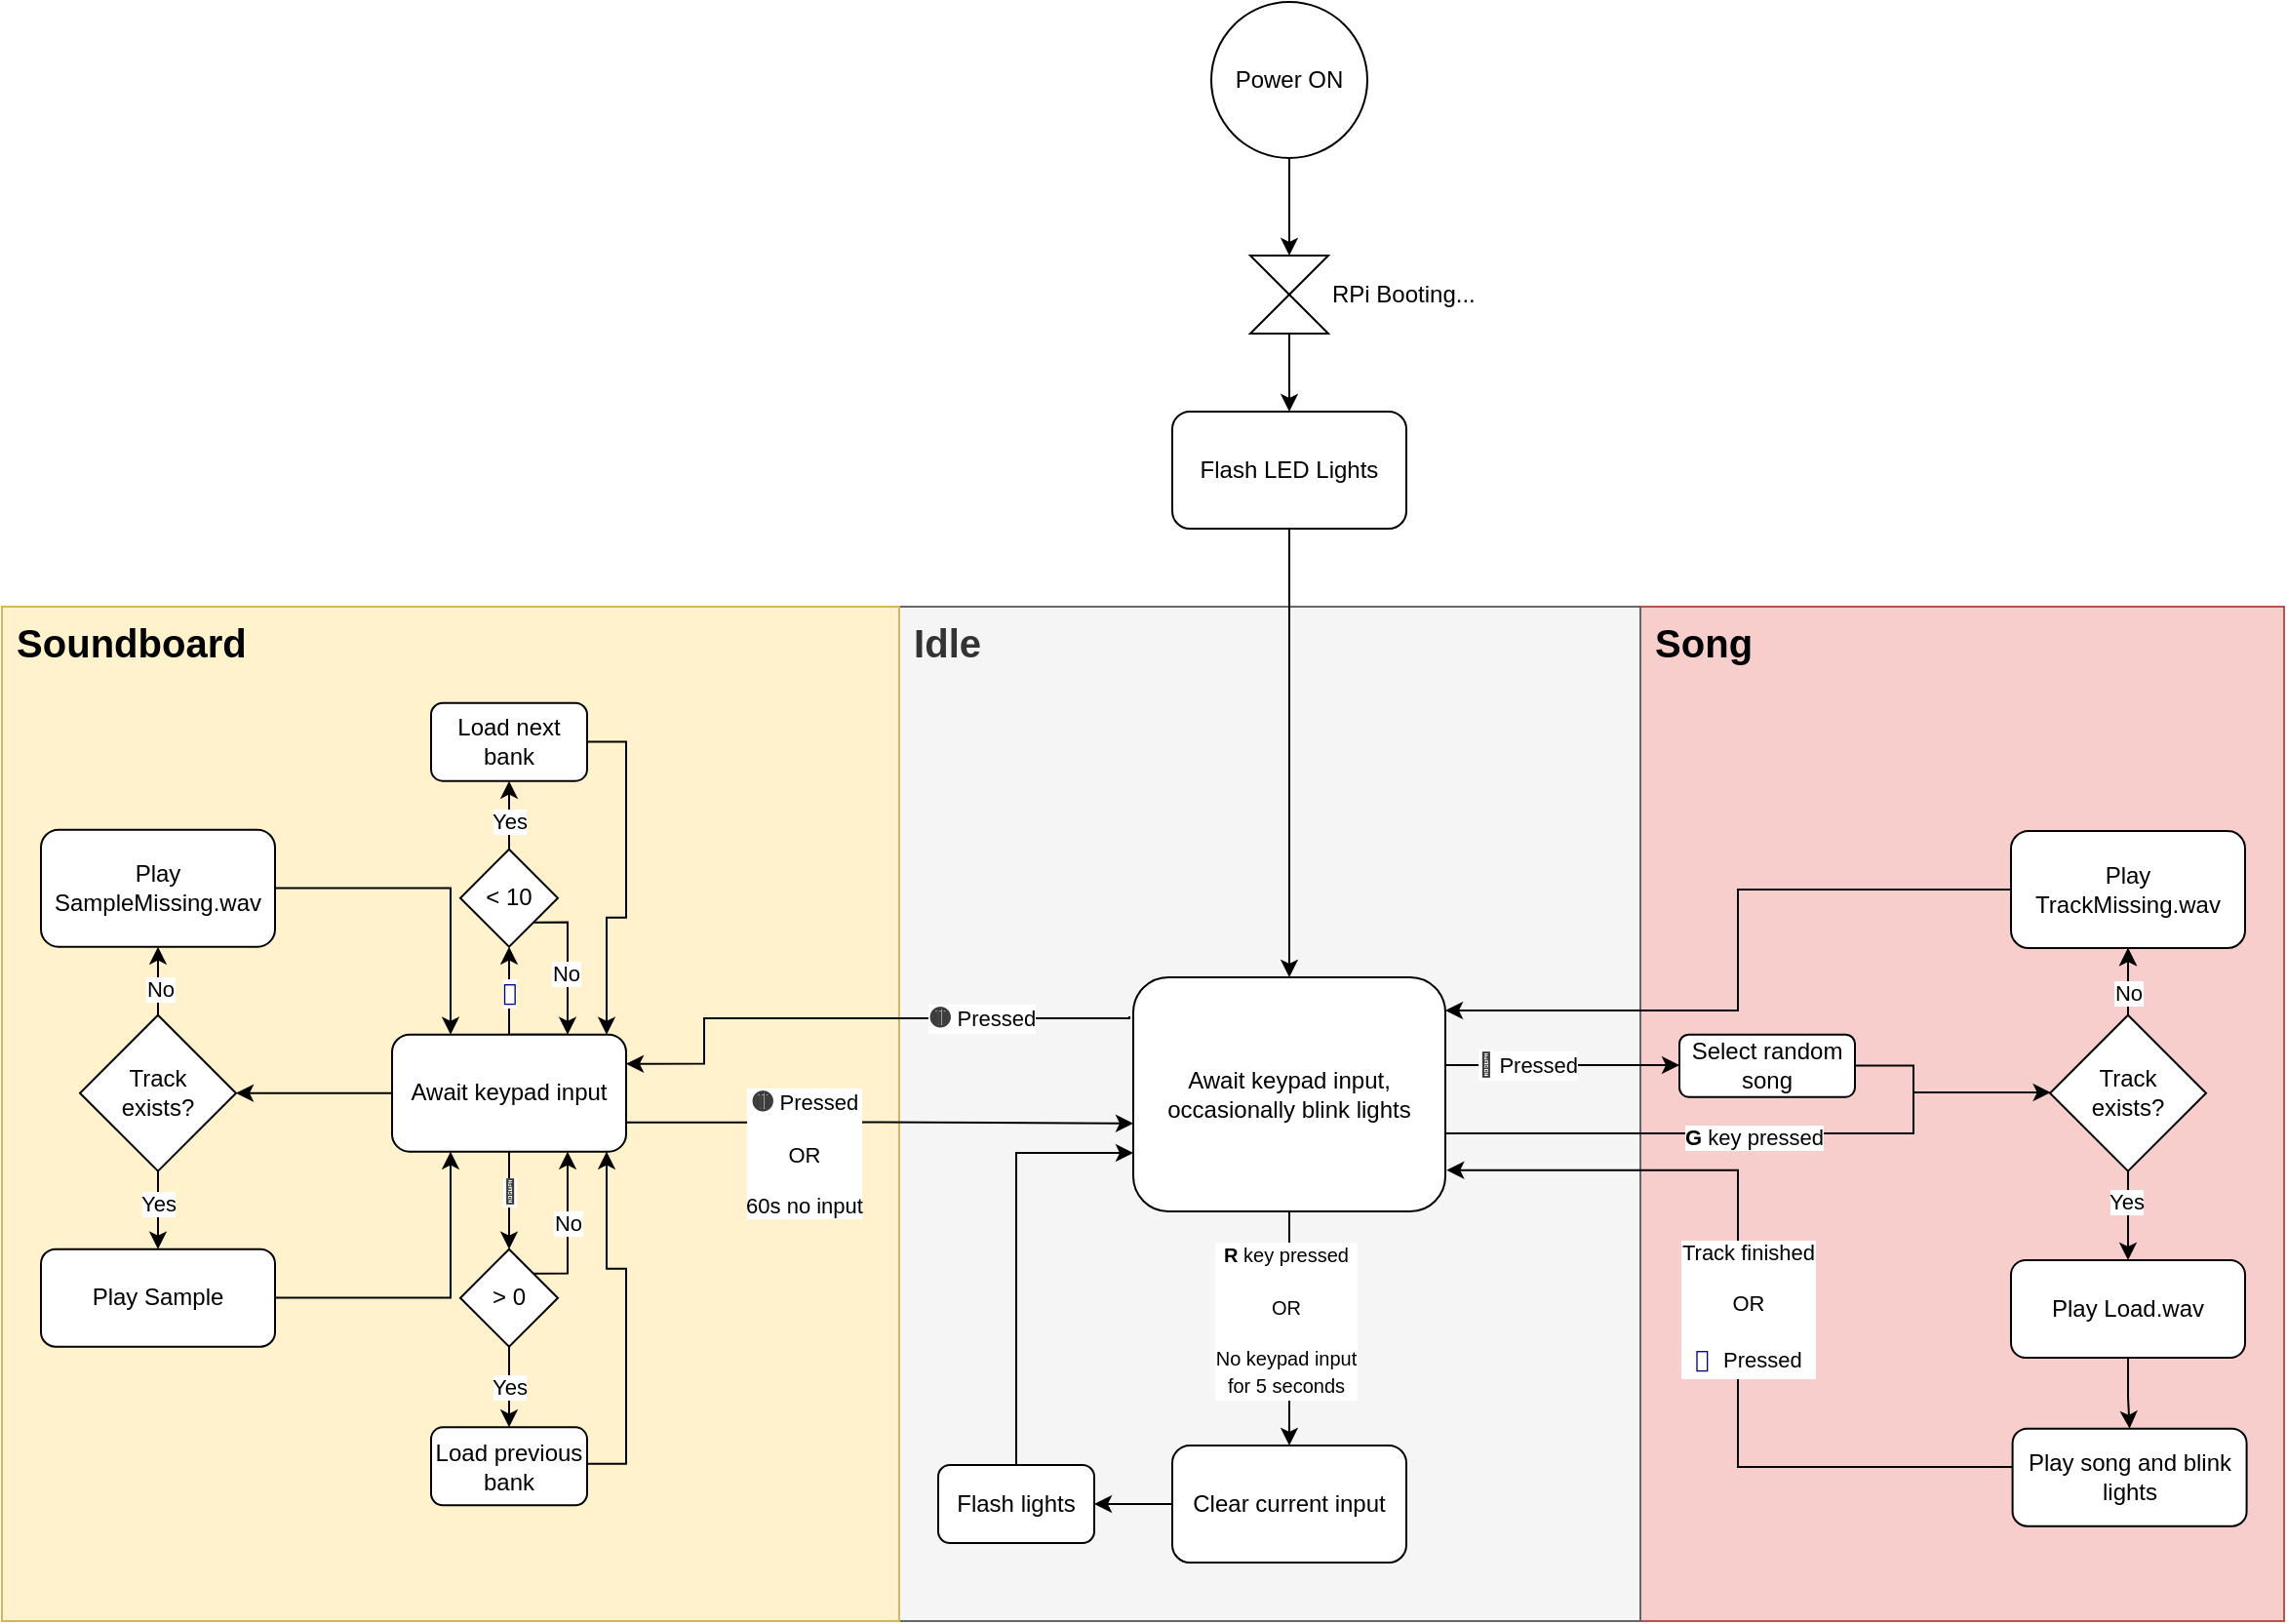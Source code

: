 <mxfile version="26.2.2">
  <diagram name="Page-1" id="W8MKzIHO_7QyPUXCPeFz">
    <mxGraphModel dx="2890" dy="2304" grid="1" gridSize="10" guides="1" tooltips="1" connect="1" arrows="1" fold="1" page="1" pageScale="1" pageWidth="850" pageHeight="1100" math="0" shadow="0">
      <root>
        <mxCell id="0" />
        <mxCell id="1" parent="0" />
        <mxCell id="YZWkK0QSVy-SKpIgM2Q_-93" value="&lt;b style=&quot;font-size: 20px;&quot;&gt;&amp;nbsp;Song&lt;/b&gt;" style="rounded=0;whiteSpace=wrap;html=1;align=left;verticalAlign=top;fillColor=#f8cecc;strokeColor=#b85450;movable=0;resizable=0;rotatable=0;deletable=0;editable=0;locked=1;connectable=0;" vertex="1" parent="1">
          <mxGeometry x="570" y="280" width="330" height="520" as="geometry" />
        </mxCell>
        <mxCell id="YZWkK0QSVy-SKpIgM2Q_-92" value="&lt;b style=&quot;font-size: 20px;&quot;&gt;&amp;nbsp;Idle&lt;/b&gt;" style="rounded=0;whiteSpace=wrap;html=1;align=left;verticalAlign=top;fillColor=#f5f5f5;fontColor=#333333;strokeColor=#666666;movable=0;resizable=0;rotatable=0;deletable=0;editable=0;locked=1;connectable=0;" vertex="1" parent="1">
          <mxGeometry x="190" y="280" width="380" height="520" as="geometry" />
        </mxCell>
        <mxCell id="YZWkK0QSVy-SKpIgM2Q_-91" value="&lt;font style=&quot;font-size: 20px;&quot;&gt;&lt;b style=&quot;&quot;&gt;&amp;nbsp;Soundboard&lt;/b&gt;&lt;/font&gt;" style="rounded=0;whiteSpace=wrap;html=1;align=left;verticalAlign=top;fillColor=#fff2cc;strokeColor=#d6b656;movable=0;resizable=0;rotatable=0;deletable=0;editable=0;locked=1;connectable=0;" vertex="1" parent="1">
          <mxGeometry x="-270" y="280" width="460" height="520" as="geometry" />
        </mxCell>
        <mxCell id="YZWkK0QSVy-SKpIgM2Q_-5" style="edgeStyle=orthogonalEdgeStyle;rounded=0;orthogonalLoop=1;jettySize=auto;html=1;exitX=0.5;exitY=1;exitDx=0;exitDy=0;movable=1;resizable=1;rotatable=1;deletable=1;editable=1;locked=0;connectable=1;" edge="1" parent="1" source="YZWkK0QSVy-SKpIgM2Q_-1" target="YZWkK0QSVy-SKpIgM2Q_-4">
          <mxGeometry relative="1" as="geometry" />
        </mxCell>
        <mxCell id="YZWkK0QSVy-SKpIgM2Q_-1" value="Power ON" style="ellipse;whiteSpace=wrap;html=1;aspect=fixed;movable=1;resizable=1;rotatable=1;deletable=1;editable=1;locked=0;connectable=1;" vertex="1" parent="1">
          <mxGeometry x="350" y="-30" width="80" height="80" as="geometry" />
        </mxCell>
        <mxCell id="YZWkK0QSVy-SKpIgM2Q_-14" style="edgeStyle=orthogonalEdgeStyle;rounded=0;orthogonalLoop=1;jettySize=auto;html=1;exitX=0.5;exitY=1;exitDx=0;exitDy=0;entryX=0.5;entryY=0;entryDx=0;entryDy=0;movable=1;resizable=1;rotatable=1;deletable=1;editable=1;locked=0;connectable=1;" edge="1" parent="1" source="YZWkK0QSVy-SKpIgM2Q_-2" target="YZWkK0QSVy-SKpIgM2Q_-9">
          <mxGeometry relative="1" as="geometry" />
        </mxCell>
        <mxCell id="YZWkK0QSVy-SKpIgM2Q_-20" value="&lt;font style=&quot;font-size: 10px;&quot;&gt;&lt;b&gt;R&lt;/b&gt;&amp;nbsp;key pressed&lt;br&gt;&lt;br&gt;OR&lt;br&gt;&lt;br&gt;No keypad input&lt;/font&gt;&lt;div style=&quot;font-size: 12px;&quot;&gt;&lt;font style=&quot;font-size: 10px;&quot;&gt;for 5 seconds&lt;/font&gt;&lt;/div&gt;" style="edgeLabel;html=1;align=center;verticalAlign=middle;resizable=1;points=[];movable=1;rotatable=1;deletable=1;editable=1;locked=0;connectable=1;" vertex="1" connectable="0" parent="YZWkK0QSVy-SKpIgM2Q_-14">
          <mxGeometry x="-0.066" y="-2" relative="1" as="geometry">
            <mxPoint as="offset" />
          </mxGeometry>
        </mxCell>
        <mxCell id="YZWkK0QSVy-SKpIgM2Q_-27" style="edgeStyle=orthogonalEdgeStyle;rounded=0;orthogonalLoop=1;jettySize=auto;html=1;movable=1;resizable=1;rotatable=1;deletable=1;editable=1;locked=0;connectable=1;" edge="1" parent="1" source="YZWkK0QSVy-SKpIgM2Q_-2" target="YZWkK0QSVy-SKpIgM2Q_-26">
          <mxGeometry relative="1" as="geometry">
            <Array as="points">
              <mxPoint x="710" y="550" />
              <mxPoint x="710" y="529" />
            </Array>
          </mxGeometry>
        </mxCell>
        <mxCell id="YZWkK0QSVy-SKpIgM2Q_-29" value="&lt;b&gt;G&lt;/b&gt;&amp;nbsp;key pressed" style="edgeLabel;html=1;align=center;verticalAlign=middle;resizable=1;points=[];movable=1;rotatable=1;deletable=1;editable=1;locked=0;connectable=1;" vertex="1" connectable="0" parent="YZWkK0QSVy-SKpIgM2Q_-27">
          <mxGeometry x="-0.049" y="-2" relative="1" as="geometry">
            <mxPoint as="offset" />
          </mxGeometry>
        </mxCell>
        <mxCell id="YZWkK0QSVy-SKpIgM2Q_-72" style="edgeStyle=orthogonalEdgeStyle;rounded=0;orthogonalLoop=1;jettySize=auto;html=1;entryX=1;entryY=0.25;entryDx=0;entryDy=0;movable=1;resizable=1;rotatable=1;deletable=1;editable=1;locked=0;connectable=1;" edge="1" parent="1" target="YZWkK0QSVy-SKpIgM2Q_-42">
          <mxGeometry relative="1" as="geometry">
            <mxPoint x="308" y="490" as="sourcePoint" />
            <mxPoint x="100" y="490" as="targetPoint" />
            <Array as="points">
              <mxPoint x="308" y="491" />
              <mxPoint x="90" y="491" />
              <mxPoint x="90" y="514" />
            </Array>
          </mxGeometry>
        </mxCell>
        <mxCell id="YZWkK0QSVy-SKpIgM2Q_-74" value="&lt;strong style=&quot;color: rgb(59, 59, 59); font-family: -apple-system, BlinkMacSystemFont, &amp;quot;Segoe WPC&amp;quot;, &amp;quot;Segoe UI&amp;quot;, system-ui, Ubuntu, &amp;quot;Droid Sans&amp;quot;, sans-serif; text-align: start; text-wrap-mode: wrap;&quot;&gt;&lt;font style=&quot;font-size: 12px;&quot;&gt;🟡&amp;nbsp;&lt;/font&gt;&lt;/strong&gt;Pressed" style="edgeLabel;html=1;align=center;verticalAlign=middle;resizable=1;points=[];movable=1;rotatable=1;deletable=1;editable=1;locked=0;connectable=1;" vertex="1" connectable="0" parent="YZWkK0QSVy-SKpIgM2Q_-72">
          <mxGeometry x="-0.21" y="1" relative="1" as="geometry">
            <mxPoint x="34" y="-1" as="offset" />
          </mxGeometry>
        </mxCell>
        <mxCell id="YZWkK0QSVy-SKpIgM2Q_-96" style="edgeStyle=orthogonalEdgeStyle;rounded=0;orthogonalLoop=1;jettySize=auto;html=1;" edge="1" parent="1" source="YZWkK0QSVy-SKpIgM2Q_-2" target="YZWkK0QSVy-SKpIgM2Q_-94">
          <mxGeometry relative="1" as="geometry">
            <Array as="points">
              <mxPoint x="480" y="515" />
              <mxPoint x="480" y="515" />
            </Array>
          </mxGeometry>
        </mxCell>
        <mxCell id="YZWkK0QSVy-SKpIgM2Q_-98" value="&lt;strong style=&quot;forced-color-adjust: none; font-size: 11px; font-style: normal; font-variant-ligatures: normal; font-variant-caps: normal; letter-spacing: normal; orphans: 2; text-indent: 0px; text-transform: none; widows: 2; word-spacing: 0px; -webkit-text-stroke-width: 0px; white-space: normal; text-decoration-thickness: initial; text-decoration-style: initial; text-decoration-color: initial; color: rgb(59, 59, 59); font-family: -apple-system, BlinkMacSystemFont, &amp;quot;Segoe WPC&amp;quot;, &amp;quot;Segoe UI&amp;quot;, system-ui, Ubuntu, &amp;quot;Droid Sans&amp;quot;, sans-serif; text-align: start;&quot;&gt;&lt;font style=&quot;forced-color-adjust: none; font-size: 12px;&quot;&gt;&lt;strong style=&quot;background-color: light-dark(#ffffff, var(--ge-dark-color, #121212));&quot;&gt;🔵&lt;/strong&gt;&amp;nbsp;&lt;/font&gt;&lt;/strong&gt;&lt;span style=&quot;color: rgb(0, 0, 0); font-family: Helvetica; font-size: 11px; font-style: normal; font-variant-ligatures: normal; font-variant-caps: normal; font-weight: 400; letter-spacing: normal; orphans: 2; text-align: center; text-indent: 0px; text-transform: none; widows: 2; word-spacing: 0px; -webkit-text-stroke-width: 0px; white-space: nowrap; background-color: rgb(255, 255, 255); text-decoration-thickness: initial; text-decoration-style: initial; text-decoration-color: initial; display: inline !important; float: none;&quot;&gt;Pressed&lt;/span&gt;" style="edgeLabel;html=1;align=center;verticalAlign=middle;resizable=0;points=[];" vertex="1" connectable="0" parent="YZWkK0QSVy-SKpIgM2Q_-96">
          <mxGeometry x="0.086" y="1" relative="1" as="geometry">
            <mxPoint x="-23" y="1" as="offset" />
          </mxGeometry>
        </mxCell>
        <mxCell id="YZWkK0QSVy-SKpIgM2Q_-2" value="Await keypad input,&lt;div&gt;occasionally blink lights&lt;/div&gt;" style="rounded=1;whiteSpace=wrap;html=1;movable=1;resizable=1;rotatable=1;deletable=1;editable=1;locked=0;connectable=1;" vertex="1" parent="1">
          <mxGeometry x="310" y="470" width="160" height="120" as="geometry" />
        </mxCell>
        <mxCell id="YZWkK0QSVy-SKpIgM2Q_-7" style="edgeStyle=orthogonalEdgeStyle;rounded=0;orthogonalLoop=1;jettySize=auto;html=1;movable=1;resizable=1;rotatable=1;deletable=1;editable=1;locked=0;connectable=1;" edge="1" parent="1" source="YZWkK0QSVy-SKpIgM2Q_-4" target="YZWkK0QSVy-SKpIgM2Q_-6">
          <mxGeometry relative="1" as="geometry" />
        </mxCell>
        <mxCell id="YZWkK0QSVy-SKpIgM2Q_-4" value="" style="shape=collate;html=1;movable=1;resizable=1;rotatable=1;deletable=1;editable=1;locked=0;connectable=1;" vertex="1" parent="1">
          <mxGeometry x="370" y="100" width="40" height="40" as="geometry" />
        </mxCell>
        <mxCell id="YZWkK0QSVy-SKpIgM2Q_-8" style="edgeStyle=orthogonalEdgeStyle;rounded=0;orthogonalLoop=1;jettySize=auto;html=1;movable=1;resizable=1;rotatable=1;deletable=1;editable=1;locked=0;connectable=1;" edge="1" parent="1" source="YZWkK0QSVy-SKpIgM2Q_-6" target="YZWkK0QSVy-SKpIgM2Q_-2">
          <mxGeometry relative="1" as="geometry" />
        </mxCell>
        <mxCell id="YZWkK0QSVy-SKpIgM2Q_-6" value="Flash LED Lights" style="rounded=1;whiteSpace=wrap;html=1;movable=1;resizable=1;rotatable=1;deletable=1;editable=1;locked=0;connectable=1;" vertex="1" parent="1">
          <mxGeometry x="330" y="180" width="120" height="60" as="geometry" />
        </mxCell>
        <mxCell id="YZWkK0QSVy-SKpIgM2Q_-23" style="edgeStyle=orthogonalEdgeStyle;rounded=0;orthogonalLoop=1;jettySize=auto;html=1;movable=1;resizable=1;rotatable=1;deletable=1;editable=1;locked=0;connectable=1;" edge="1" parent="1" source="YZWkK0QSVy-SKpIgM2Q_-9" target="YZWkK0QSVy-SKpIgM2Q_-22">
          <mxGeometry relative="1" as="geometry" />
        </mxCell>
        <mxCell id="YZWkK0QSVy-SKpIgM2Q_-9" value="Clear current input" style="rounded=1;whiteSpace=wrap;html=1;movable=1;resizable=1;rotatable=1;deletable=1;editable=1;locked=0;connectable=1;" vertex="1" parent="1">
          <mxGeometry x="330" y="710" width="120" height="60" as="geometry" />
        </mxCell>
        <mxCell id="YZWkK0QSVy-SKpIgM2Q_-24" style="edgeStyle=orthogonalEdgeStyle;rounded=0;orthogonalLoop=1;jettySize=auto;html=1;entryX=0;entryY=0.75;entryDx=0;entryDy=0;exitX=0.5;exitY=0;exitDx=0;exitDy=0;curved=0;movable=1;resizable=1;rotatable=1;deletable=1;editable=1;locked=0;connectable=1;" edge="1" parent="1" source="YZWkK0QSVy-SKpIgM2Q_-22" target="YZWkK0QSVy-SKpIgM2Q_-2">
          <mxGeometry relative="1" as="geometry">
            <Array as="points">
              <mxPoint x="250" y="560" />
            </Array>
          </mxGeometry>
        </mxCell>
        <mxCell id="YZWkK0QSVy-SKpIgM2Q_-22" value="Flash lights" style="rounded=1;whiteSpace=wrap;html=1;movable=1;resizable=1;rotatable=1;deletable=1;editable=1;locked=0;connectable=1;" vertex="1" parent="1">
          <mxGeometry x="210" y="720" width="80" height="40" as="geometry" />
        </mxCell>
        <mxCell id="YZWkK0QSVy-SKpIgM2Q_-30" style="edgeStyle=orthogonalEdgeStyle;rounded=0;orthogonalLoop=1;jettySize=auto;html=1;entryX=0.5;entryY=1;entryDx=0;entryDy=0;movable=1;resizable=1;rotatable=1;deletable=1;editable=1;locked=0;connectable=1;" edge="1" parent="1" source="YZWkK0QSVy-SKpIgM2Q_-26" target="YZWkK0QSVy-SKpIgM2Q_-28">
          <mxGeometry relative="1" as="geometry" />
        </mxCell>
        <mxCell id="YZWkK0QSVy-SKpIgM2Q_-33" style="edgeStyle=orthogonalEdgeStyle;rounded=0;orthogonalLoop=1;jettySize=auto;html=1;exitX=0.5;exitY=1;exitDx=0;exitDy=0;movable=1;resizable=1;rotatable=1;deletable=1;editable=1;locked=0;connectable=1;" edge="1" parent="1" source="YZWkK0QSVy-SKpIgM2Q_-26" target="YZWkK0QSVy-SKpIgM2Q_-32">
          <mxGeometry relative="1" as="geometry" />
        </mxCell>
        <mxCell id="YZWkK0QSVy-SKpIgM2Q_-35" value="Yes" style="edgeLabel;html=1;align=center;verticalAlign=middle;resizable=1;points=[];movable=1;rotatable=1;deletable=1;editable=1;locked=0;connectable=1;" vertex="1" connectable="0" parent="YZWkK0QSVy-SKpIgM2Q_-33">
          <mxGeometry x="-0.617" relative="1" as="geometry">
            <mxPoint x="-1" y="7" as="offset" />
          </mxGeometry>
        </mxCell>
        <mxCell id="YZWkK0QSVy-SKpIgM2Q_-41" value="" style="edgeStyle=orthogonalEdgeStyle;rounded=0;orthogonalLoop=1;jettySize=auto;html=1;movable=1;resizable=1;rotatable=1;deletable=1;editable=1;locked=0;connectable=1;" edge="1" parent="1" source="YZWkK0QSVy-SKpIgM2Q_-26" target="YZWkK0QSVy-SKpIgM2Q_-28">
          <mxGeometry relative="1" as="geometry">
            <Array as="points">
              <mxPoint x="820" y="485" />
              <mxPoint x="820" y="485" />
            </Array>
          </mxGeometry>
        </mxCell>
        <mxCell id="YZWkK0QSVy-SKpIgM2Q_-88" value="No" style="edgeLabel;html=1;align=center;verticalAlign=middle;resizable=1;points=[];movable=1;rotatable=1;deletable=1;editable=1;locked=0;connectable=1;" vertex="1" connectable="0" parent="YZWkK0QSVy-SKpIgM2Q_-41">
          <mxGeometry x="-0.29" relative="1" as="geometry">
            <mxPoint as="offset" />
          </mxGeometry>
        </mxCell>
        <mxCell id="YZWkK0QSVy-SKpIgM2Q_-26" value="Track&lt;br&gt;exists?" style="rhombus;whiteSpace=wrap;html=1;movable=1;resizable=1;rotatable=1;deletable=1;editable=1;locked=0;connectable=1;" vertex="1" parent="1">
          <mxGeometry x="780" y="489.34" width="80" height="80" as="geometry" />
        </mxCell>
        <mxCell id="YZWkK0QSVy-SKpIgM2Q_-31" style="edgeStyle=orthogonalEdgeStyle;rounded=0;orthogonalLoop=1;jettySize=auto;html=1;exitX=0;exitY=0.5;exitDx=0;exitDy=0;movable=1;resizable=1;rotatable=1;deletable=1;editable=1;locked=0;connectable=1;entryX=1;entryY=0.138;entryDx=0;entryDy=0;entryPerimeter=0;" edge="1" parent="1" source="YZWkK0QSVy-SKpIgM2Q_-28" target="YZWkK0QSVy-SKpIgM2Q_-2">
          <mxGeometry relative="1" as="geometry">
            <Array as="points">
              <mxPoint x="620" y="425" />
              <mxPoint x="620" y="487" />
              <mxPoint x="470" y="487" />
            </Array>
          </mxGeometry>
        </mxCell>
        <mxCell id="YZWkK0QSVy-SKpIgM2Q_-28" value="Play TrackMissing.wav" style="rounded=1;whiteSpace=wrap;html=1;movable=1;resizable=1;rotatable=1;deletable=1;editable=1;locked=0;connectable=1;" vertex="1" parent="1">
          <mxGeometry x="760" y="395" width="120" height="60" as="geometry" />
        </mxCell>
        <mxCell id="YZWkK0QSVy-SKpIgM2Q_-38" style="edgeStyle=orthogonalEdgeStyle;rounded=0;orthogonalLoop=1;jettySize=auto;html=1;movable=1;resizable=1;rotatable=1;deletable=1;editable=1;locked=0;connectable=1;" edge="1" parent="1" source="YZWkK0QSVy-SKpIgM2Q_-32" target="YZWkK0QSVy-SKpIgM2Q_-37">
          <mxGeometry relative="1" as="geometry" />
        </mxCell>
        <mxCell id="YZWkK0QSVy-SKpIgM2Q_-32" value="Play Load.wav" style="rounded=1;whiteSpace=wrap;html=1;movable=1;resizable=1;rotatable=1;deletable=1;editable=1;locked=0;connectable=1;" vertex="1" parent="1">
          <mxGeometry x="760" y="615" width="120" height="50" as="geometry" />
        </mxCell>
        <mxCell id="YZWkK0QSVy-SKpIgM2Q_-37" value="Play song and blink lights" style="rounded=1;whiteSpace=wrap;html=1;movable=1;resizable=1;rotatable=1;deletable=1;editable=1;locked=0;connectable=1;" vertex="1" parent="1">
          <mxGeometry x="760.8" y="701.32" width="120" height="50" as="geometry" />
        </mxCell>
        <mxCell id="YZWkK0QSVy-SKpIgM2Q_-39" style="edgeStyle=orthogonalEdgeStyle;rounded=0;orthogonalLoop=1;jettySize=auto;html=1;entryX=1.004;entryY=0.824;entryDx=0;entryDy=0;entryPerimeter=0;movable=1;resizable=1;rotatable=1;deletable=1;editable=1;locked=0;connectable=1;" edge="1" parent="1" source="YZWkK0QSVy-SKpIgM2Q_-37" target="YZWkK0QSVy-SKpIgM2Q_-2">
          <mxGeometry relative="1" as="geometry">
            <mxPoint x="470.0" y="550.0" as="targetPoint" />
            <Array as="points">
              <mxPoint x="620" y="721" />
              <mxPoint x="620" y="569" />
            </Array>
          </mxGeometry>
        </mxCell>
        <mxCell id="YZWkK0QSVy-SKpIgM2Q_-40" value="Track finished&lt;br&gt;&lt;br&gt;OR&lt;br&gt;&lt;br&gt;&lt;div style=&quot;color: rgb(59, 59, 59); font-family: &amp;quot;Droid Sans Mono&amp;quot;, &amp;quot;monospace&amp;quot;, monospace; line-height: 19px; white-space-collapse: preserve;&quot;&gt;&lt;span style=&quot;color: rgb(0, 0, 128); font-weight: bold;&quot;&gt;&lt;font style=&quot;font-size: 12px;&quot;&gt;🔴 &lt;/font&gt;&lt;/span&gt;&lt;span style=&quot;font-size: 11px; color: light-dark(rgb(0, 0, 0), rgb(255, 255, 255)); font-family: Helvetica; white-space-collapse: collapse;&quot;&gt;Pressed&lt;/span&gt;&lt;/div&gt;" style="edgeLabel;html=1;align=center;verticalAlign=middle;resizable=1;points=[];labelBackgroundColor=default;movable=1;rotatable=1;deletable=1;editable=1;locked=0;connectable=1;" vertex="1" connectable="0" parent="YZWkK0QSVy-SKpIgM2Q_-39">
          <mxGeometry x="-0.541" y="1" relative="1" as="geometry">
            <mxPoint x="-35" y="-82" as="offset" />
          </mxGeometry>
        </mxCell>
        <mxCell id="YZWkK0QSVy-SKpIgM2Q_-50" style="edgeStyle=orthogonalEdgeStyle;rounded=0;orthogonalLoop=1;jettySize=auto;html=1;exitX=0;exitY=0.5;exitDx=0;exitDy=0;movable=1;resizable=1;rotatable=1;deletable=1;editable=1;locked=0;connectable=1;" edge="1" parent="1" source="YZWkK0QSVy-SKpIgM2Q_-42" target="YZWkK0QSVy-SKpIgM2Q_-47">
          <mxGeometry relative="1" as="geometry" />
        </mxCell>
        <mxCell id="YZWkK0QSVy-SKpIgM2Q_-61" style="edgeStyle=orthogonalEdgeStyle;rounded=0;orthogonalLoop=1;jettySize=auto;html=1;exitX=0.75;exitY=0;exitDx=0;exitDy=0;entryX=0.5;entryY=1;entryDx=0;entryDy=0;movable=1;resizable=1;rotatable=1;deletable=1;editable=1;locked=0;connectable=1;" edge="1" parent="1" source="YZWkK0QSVy-SKpIgM2Q_-42" target="YZWkK0QSVy-SKpIgM2Q_-57">
          <mxGeometry relative="1" as="geometry">
            <Array as="points">
              <mxPoint x="-10" y="499.34" />
            </Array>
          </mxGeometry>
        </mxCell>
        <mxCell id="YZWkK0QSVy-SKpIgM2Q_-77" value="&lt;span style=&quot;color: rgb(0, 0, 128); font-family: &amp;quot;Droid Sans Mono&amp;quot;, &amp;quot;monospace&amp;quot;, monospace; font-size: 12px; font-weight: 700; white-space-collapse: preserve;&quot;&gt;🔴&lt;/span&gt;" style="edgeLabel;html=1;align=center;verticalAlign=middle;resizable=1;points=[];movable=1;rotatable=1;deletable=1;editable=1;locked=0;connectable=1;" vertex="1" connectable="0" parent="YZWkK0QSVy-SKpIgM2Q_-61">
          <mxGeometry x="0.373" relative="1" as="geometry">
            <mxPoint as="offset" />
          </mxGeometry>
        </mxCell>
        <mxCell id="YZWkK0QSVy-SKpIgM2Q_-66" style="edgeStyle=orthogonalEdgeStyle;rounded=0;orthogonalLoop=1;jettySize=auto;html=1;movable=1;resizable=1;rotatable=1;deletable=1;editable=1;locked=0;connectable=1;" edge="1" parent="1" source="YZWkK0QSVy-SKpIgM2Q_-42" target="YZWkK0QSVy-SKpIgM2Q_-65">
          <mxGeometry relative="1" as="geometry" />
        </mxCell>
        <mxCell id="YZWkK0QSVy-SKpIgM2Q_-78" value="&lt;strong style=&quot;color: rgb(59, 59, 59); font-family: -apple-system, BlinkMacSystemFont, &amp;quot;Segoe WPC&amp;quot;, &amp;quot;Segoe UI&amp;quot;, system-ui, Ubuntu, &amp;quot;Droid Sans&amp;quot;, sans-serif; text-align: start; text-wrap-mode: wrap;&quot;&gt;&lt;font style=&quot;font-size: 12px;&quot;&gt;🔵&lt;/font&gt;&lt;/strong&gt;" style="edgeLabel;html=1;align=center;verticalAlign=middle;resizable=1;points=[];movable=1;rotatable=1;deletable=1;editable=1;locked=0;connectable=1;" vertex="1" connectable="0" parent="YZWkK0QSVy-SKpIgM2Q_-66">
          <mxGeometry x="-0.488" y="-1" relative="1" as="geometry">
            <mxPoint x="1" y="7" as="offset" />
          </mxGeometry>
        </mxCell>
        <mxCell id="YZWkK0QSVy-SKpIgM2Q_-42" value="Await keypad input" style="rounded=1;whiteSpace=wrap;html=1;movable=1;resizable=1;rotatable=1;deletable=1;editable=1;locked=0;connectable=1;" vertex="1" parent="1">
          <mxGeometry x="-70" y="499.34" width="120" height="60" as="geometry" />
        </mxCell>
        <mxCell id="YZWkK0QSVy-SKpIgM2Q_-53" style="edgeStyle=orthogonalEdgeStyle;rounded=0;orthogonalLoop=1;jettySize=auto;html=1;movable=1;resizable=1;rotatable=1;deletable=1;editable=1;locked=0;connectable=1;" edge="1" parent="1" source="YZWkK0QSVy-SKpIgM2Q_-47" target="YZWkK0QSVy-SKpIgM2Q_-48">
          <mxGeometry relative="1" as="geometry" />
        </mxCell>
        <mxCell id="YZWkK0QSVy-SKpIgM2Q_-86" value="&lt;span&gt;No&lt;/span&gt;" style="edgeLabel;html=1;align=center;verticalAlign=middle;resizable=1;points=[];movable=1;rotatable=1;deletable=1;editable=1;locked=0;connectable=1;labelBackgroundColor=default;" vertex="1" connectable="0" parent="YZWkK0QSVy-SKpIgM2Q_-53">
          <mxGeometry x="-0.407" y="-1" relative="1" as="geometry">
            <mxPoint as="offset" />
          </mxGeometry>
        </mxCell>
        <mxCell id="YZWkK0QSVy-SKpIgM2Q_-54" style="edgeStyle=orthogonalEdgeStyle;rounded=0;orthogonalLoop=1;jettySize=auto;html=1;movable=1;resizable=1;rotatable=1;deletable=1;editable=1;locked=0;connectable=1;" edge="1" parent="1" source="YZWkK0QSVy-SKpIgM2Q_-47" target="YZWkK0QSVy-SKpIgM2Q_-49">
          <mxGeometry relative="1" as="geometry" />
        </mxCell>
        <mxCell id="YZWkK0QSVy-SKpIgM2Q_-87" value="Yes" style="edgeLabel;html=1;align=center;verticalAlign=middle;resizable=1;points=[];movable=1;rotatable=1;deletable=1;editable=1;locked=0;connectable=1;" vertex="1" connectable="0" parent="YZWkK0QSVy-SKpIgM2Q_-54">
          <mxGeometry x="-0.2" relative="1" as="geometry">
            <mxPoint as="offset" />
          </mxGeometry>
        </mxCell>
        <mxCell id="YZWkK0QSVy-SKpIgM2Q_-47" value="Track&lt;br&gt;exists?" style="rhombus;whiteSpace=wrap;html=1;movable=1;resizable=1;rotatable=1;deletable=1;editable=1;locked=0;connectable=1;" vertex="1" parent="1">
          <mxGeometry x="-230" y="489.34" width="80" height="80" as="geometry" />
        </mxCell>
        <mxCell id="YZWkK0QSVy-SKpIgM2Q_-52" style="edgeStyle=orthogonalEdgeStyle;rounded=0;orthogonalLoop=1;jettySize=auto;html=1;movable=1;resizable=1;rotatable=1;deletable=1;editable=1;locked=0;connectable=1;" edge="1" parent="1" source="YZWkK0QSVy-SKpIgM2Q_-48" target="YZWkK0QSVy-SKpIgM2Q_-42">
          <mxGeometry relative="1" as="geometry">
            <Array as="points">
              <mxPoint x="-40" y="424.34" />
            </Array>
          </mxGeometry>
        </mxCell>
        <mxCell id="YZWkK0QSVy-SKpIgM2Q_-48" value="Play SampleMissing.wav" style="rounded=1;whiteSpace=wrap;html=1;movable=1;resizable=1;rotatable=1;deletable=1;editable=1;locked=0;connectable=1;" vertex="1" parent="1">
          <mxGeometry x="-250" y="394.34" width="120" height="60" as="geometry" />
        </mxCell>
        <mxCell id="YZWkK0QSVy-SKpIgM2Q_-55" style="edgeStyle=orthogonalEdgeStyle;rounded=0;orthogonalLoop=1;jettySize=auto;html=1;movable=1;resizable=1;rotatable=1;deletable=1;editable=1;locked=0;connectable=1;" edge="1" parent="1" source="YZWkK0QSVy-SKpIgM2Q_-49" target="YZWkK0QSVy-SKpIgM2Q_-42">
          <mxGeometry relative="1" as="geometry">
            <Array as="points">
              <mxPoint x="-40" y="634.34" />
            </Array>
          </mxGeometry>
        </mxCell>
        <mxCell id="YZWkK0QSVy-SKpIgM2Q_-49" value="Play Sample" style="rounded=1;whiteSpace=wrap;html=1;movable=1;resizable=1;rotatable=1;deletable=1;editable=1;locked=0;connectable=1;" vertex="1" parent="1">
          <mxGeometry x="-250" y="609.34" width="120" height="50" as="geometry" />
        </mxCell>
        <mxCell id="YZWkK0QSVy-SKpIgM2Q_-64" style="edgeStyle=orthogonalEdgeStyle;rounded=0;orthogonalLoop=1;jettySize=auto;html=1;movable=1;resizable=1;rotatable=1;deletable=1;editable=1;locked=0;connectable=1;" edge="1" parent="1" source="YZWkK0QSVy-SKpIgM2Q_-56">
          <mxGeometry relative="1" as="geometry">
            <mxPoint x="40" y="499.34" as="targetPoint" />
            <Array as="points">
              <mxPoint x="50" y="349.34" />
              <mxPoint x="50" y="439.34" />
              <mxPoint x="40" y="439.34" />
            </Array>
          </mxGeometry>
        </mxCell>
        <mxCell id="YZWkK0QSVy-SKpIgM2Q_-56" value="Load next bank" style="rounded=1;whiteSpace=wrap;html=1;movable=1;resizable=1;rotatable=1;deletable=1;editable=1;locked=0;connectable=1;" vertex="1" parent="1">
          <mxGeometry x="-50" y="329.34" width="80" height="40" as="geometry" />
        </mxCell>
        <mxCell id="YZWkK0QSVy-SKpIgM2Q_-63" style="edgeStyle=orthogonalEdgeStyle;rounded=0;orthogonalLoop=1;jettySize=auto;html=1;movable=1;resizable=1;rotatable=1;deletable=1;editable=1;locked=0;connectable=1;" edge="1" parent="1" source="YZWkK0QSVy-SKpIgM2Q_-57" target="YZWkK0QSVy-SKpIgM2Q_-56">
          <mxGeometry relative="1" as="geometry" />
        </mxCell>
        <mxCell id="YZWkK0QSVy-SKpIgM2Q_-85" value="Yes" style="edgeLabel;html=1;align=center;verticalAlign=middle;resizable=1;points=[];movable=1;rotatable=1;deletable=1;editable=1;locked=0;connectable=1;" vertex="1" connectable="0" parent="YZWkK0QSVy-SKpIgM2Q_-63">
          <mxGeometry x="0.111" relative="1" as="geometry">
            <mxPoint as="offset" />
          </mxGeometry>
        </mxCell>
        <mxCell id="YZWkK0QSVy-SKpIgM2Q_-57" value="&amp;lt; 10" style="rhombus;whiteSpace=wrap;html=1;movable=1;resizable=1;rotatable=1;deletable=1;editable=1;locked=0;connectable=1;" vertex="1" parent="1">
          <mxGeometry x="-35" y="404.34" width="50" height="50" as="geometry" />
        </mxCell>
        <mxCell id="YZWkK0QSVy-SKpIgM2Q_-62" style="edgeStyle=orthogonalEdgeStyle;rounded=0;orthogonalLoop=1;jettySize=auto;html=1;exitX=1;exitY=1;exitDx=0;exitDy=0;movable=1;resizable=1;rotatable=1;deletable=1;editable=1;locked=0;connectable=1;" edge="1" parent="1" source="YZWkK0QSVy-SKpIgM2Q_-57">
          <mxGeometry relative="1" as="geometry">
            <mxPoint x="20" y="499.34" as="targetPoint" />
            <Array as="points">
              <mxPoint x="20" y="442.34" />
            </Array>
          </mxGeometry>
        </mxCell>
        <mxCell id="YZWkK0QSVy-SKpIgM2Q_-83" value="No" style="edgeLabel;html=1;align=center;verticalAlign=middle;resizable=1;points=[];movable=1;rotatable=1;deletable=1;editable=1;locked=0;connectable=1;" vertex="1" connectable="0" parent="YZWkK0QSVy-SKpIgM2Q_-62">
          <mxGeometry x="0.145" y="-1" relative="1" as="geometry">
            <mxPoint as="offset" />
          </mxGeometry>
        </mxCell>
        <mxCell id="YZWkK0QSVy-SKpIgM2Q_-68" style="edgeStyle=orthogonalEdgeStyle;rounded=0;orthogonalLoop=1;jettySize=auto;html=1;movable=1;resizable=1;rotatable=1;deletable=1;editable=1;locked=0;connectable=1;" edge="1" parent="1" source="YZWkK0QSVy-SKpIgM2Q_-65" target="YZWkK0QSVy-SKpIgM2Q_-67">
          <mxGeometry relative="1" as="geometry" />
        </mxCell>
        <mxCell id="YZWkK0QSVy-SKpIgM2Q_-84" value="Yes" style="edgeLabel;html=1;align=center;verticalAlign=middle;resizable=1;points=[];movable=1;rotatable=1;deletable=1;editable=1;locked=0;connectable=1;" vertex="1" connectable="0" parent="YZWkK0QSVy-SKpIgM2Q_-68">
          <mxGeometry x="-0.527" relative="1" as="geometry">
            <mxPoint y="10" as="offset" />
          </mxGeometry>
        </mxCell>
        <mxCell id="YZWkK0QSVy-SKpIgM2Q_-81" style="edgeStyle=orthogonalEdgeStyle;rounded=0;orthogonalLoop=1;jettySize=auto;html=1;exitX=1;exitY=0;exitDx=0;exitDy=0;entryX=0.75;entryY=1;entryDx=0;entryDy=0;movable=1;resizable=1;rotatable=1;deletable=1;editable=1;locked=0;connectable=1;" edge="1" parent="1" source="YZWkK0QSVy-SKpIgM2Q_-65" target="YZWkK0QSVy-SKpIgM2Q_-42">
          <mxGeometry relative="1" as="geometry">
            <Array as="points">
              <mxPoint x="20" y="622.34" />
            </Array>
          </mxGeometry>
        </mxCell>
        <mxCell id="YZWkK0QSVy-SKpIgM2Q_-82" value="No" style="edgeLabel;html=1;align=center;verticalAlign=middle;resizable=1;points=[];movable=1;rotatable=1;deletable=1;editable=1;locked=0;connectable=1;" vertex="1" connectable="0" parent="YZWkK0QSVy-SKpIgM2Q_-81">
          <mxGeometry x="0.095" relative="1" as="geometry">
            <mxPoint as="offset" />
          </mxGeometry>
        </mxCell>
        <mxCell id="YZWkK0QSVy-SKpIgM2Q_-65" value="&amp;gt; 0" style="rhombus;whiteSpace=wrap;html=1;movable=1;resizable=1;rotatable=1;deletable=1;editable=1;locked=0;connectable=1;" vertex="1" parent="1">
          <mxGeometry x="-35" y="609.34" width="50" height="50" as="geometry" />
        </mxCell>
        <mxCell id="YZWkK0QSVy-SKpIgM2Q_-69" style="edgeStyle=orthogonalEdgeStyle;rounded=0;orthogonalLoop=1;jettySize=auto;html=1;movable=1;resizable=1;rotatable=1;deletable=1;editable=1;locked=0;connectable=1;" edge="1" parent="1" source="YZWkK0QSVy-SKpIgM2Q_-67">
          <mxGeometry relative="1" as="geometry">
            <mxPoint x="40" y="559.34" as="targetPoint" />
            <Array as="points">
              <mxPoint x="50" y="719.34" />
              <mxPoint x="50" y="619.34" />
              <mxPoint x="40" y="619.34" />
            </Array>
          </mxGeometry>
        </mxCell>
        <mxCell id="YZWkK0QSVy-SKpIgM2Q_-67" value="Load previous bank" style="rounded=1;whiteSpace=wrap;html=1;movable=1;resizable=1;rotatable=1;deletable=1;editable=1;locked=0;connectable=1;" vertex="1" parent="1">
          <mxGeometry x="-50" y="700.66" width="80" height="40" as="geometry" />
        </mxCell>
        <mxCell id="YZWkK0QSVy-SKpIgM2Q_-73" style="edgeStyle=orthogonalEdgeStyle;rounded=0;orthogonalLoop=1;jettySize=auto;html=1;exitX=1;exitY=0.75;exitDx=0;exitDy=0;entryX=0;entryY=0.624;entryDx=0;entryDy=0;entryPerimeter=0;movable=1;resizable=1;rotatable=1;deletable=1;editable=1;locked=0;connectable=1;" edge="1" parent="1" source="YZWkK0QSVy-SKpIgM2Q_-42" target="YZWkK0QSVy-SKpIgM2Q_-2">
          <mxGeometry relative="1" as="geometry" />
        </mxCell>
        <mxCell id="YZWkK0QSVy-SKpIgM2Q_-75" value="&lt;strong style=&quot;text-wrap-mode: wrap; color: rgb(59, 59, 59); font-family: -apple-system, BlinkMacSystemFont, &amp;quot;Segoe WPC&amp;quot;, &amp;quot;Segoe UI&amp;quot;, system-ui, Ubuntu, &amp;quot;Droid Sans&amp;quot;, sans-serif; text-align: start;&quot;&gt;&lt;font style=&quot;font-size: 12px;&quot;&gt;🟡&amp;nbsp;&lt;/font&gt;&lt;/strong&gt;Pressed&lt;br&gt;&lt;br&gt;OR&lt;br&gt;&lt;br&gt;60s no input" style="edgeLabel;html=1;align=center;verticalAlign=middle;resizable=1;points=[];movable=1;rotatable=1;deletable=1;editable=1;locked=0;connectable=1;" vertex="1" connectable="0" parent="YZWkK0QSVy-SKpIgM2Q_-73">
          <mxGeometry x="-0.176" y="1" relative="1" as="geometry">
            <mxPoint x="-17" y="16" as="offset" />
          </mxGeometry>
        </mxCell>
        <mxCell id="YZWkK0QSVy-SKpIgM2Q_-90" value="RPi Booting..." style="text;html=1;align=left;verticalAlign=middle;resizable=1;points=[];autosize=1;strokeColor=none;fillColor=none;movable=1;rotatable=1;deletable=1;editable=1;locked=0;connectable=1;" vertex="1" parent="1">
          <mxGeometry x="410" y="105" width="100" height="30" as="geometry" />
        </mxCell>
        <mxCell id="YZWkK0QSVy-SKpIgM2Q_-97" style="edgeStyle=orthogonalEdgeStyle;rounded=0;orthogonalLoop=1;jettySize=auto;html=1;endArrow=none;startFill=0;" edge="1" parent="1" source="YZWkK0QSVy-SKpIgM2Q_-94">
          <mxGeometry relative="1" as="geometry">
            <mxPoint x="710" y="530" as="targetPoint" />
            <Array as="points">
              <mxPoint x="710" y="515" />
            </Array>
          </mxGeometry>
        </mxCell>
        <mxCell id="YZWkK0QSVy-SKpIgM2Q_-94" value="Select random song" style="rounded=1;whiteSpace=wrap;html=1;" vertex="1" parent="1">
          <mxGeometry x="590" y="499.34" width="90" height="32" as="geometry" />
        </mxCell>
      </root>
    </mxGraphModel>
  </diagram>
</mxfile>
